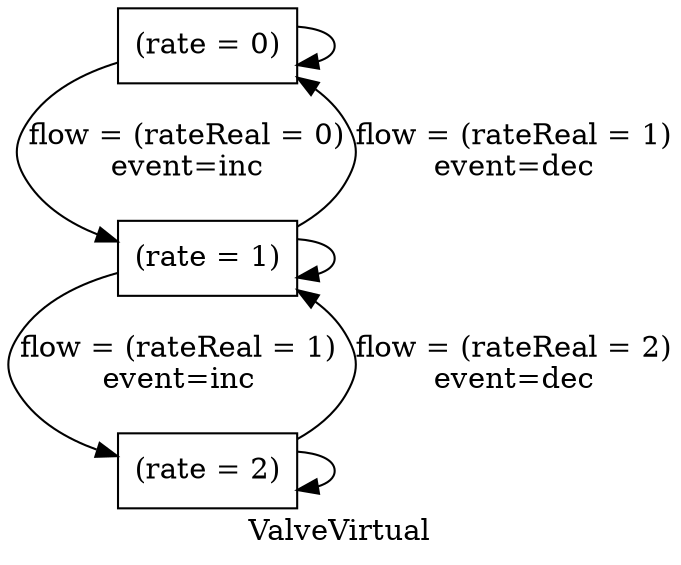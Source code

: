 digraph "ValveVirtual (mode automaton)" {
  label="ValveVirtual";
	node[shape="box"];

N0x55f5926452a0[label="(rate = 0)"]; 
N0x55f592637220[label="(rate = 2)"]; 
N0x55f592649be0[label="(rate = 1)"]; 
N0x55f5926452a0[label="(rate = 0)"]; 
N0x55f5926452a0 -> N0x55f5926452a0 [label=""];
N0x55f5926452a0 -> N0x55f592649be0 [label="flow = (rateReal = 0)\nevent=inc"];
N0x55f592637220[label="(rate = 2)"]; 
N0x55f592637220 -> N0x55f592637220 [label=""];
N0x55f592637220 -> N0x55f592649be0 [label="flow = (rateReal = 2)\nevent=dec"];
N0x55f592649be0[label="(rate = 1)"]; 
N0x55f592649be0 -> N0x55f592649be0 [label=""];
N0x55f592649be0 -> N0x55f5926452a0 [label="flow = (rateReal = 1)\nevent=dec"];
N0x55f592649be0 -> N0x55f592637220 [label="flow = (rateReal = 1)\nevent=inc"];
}
